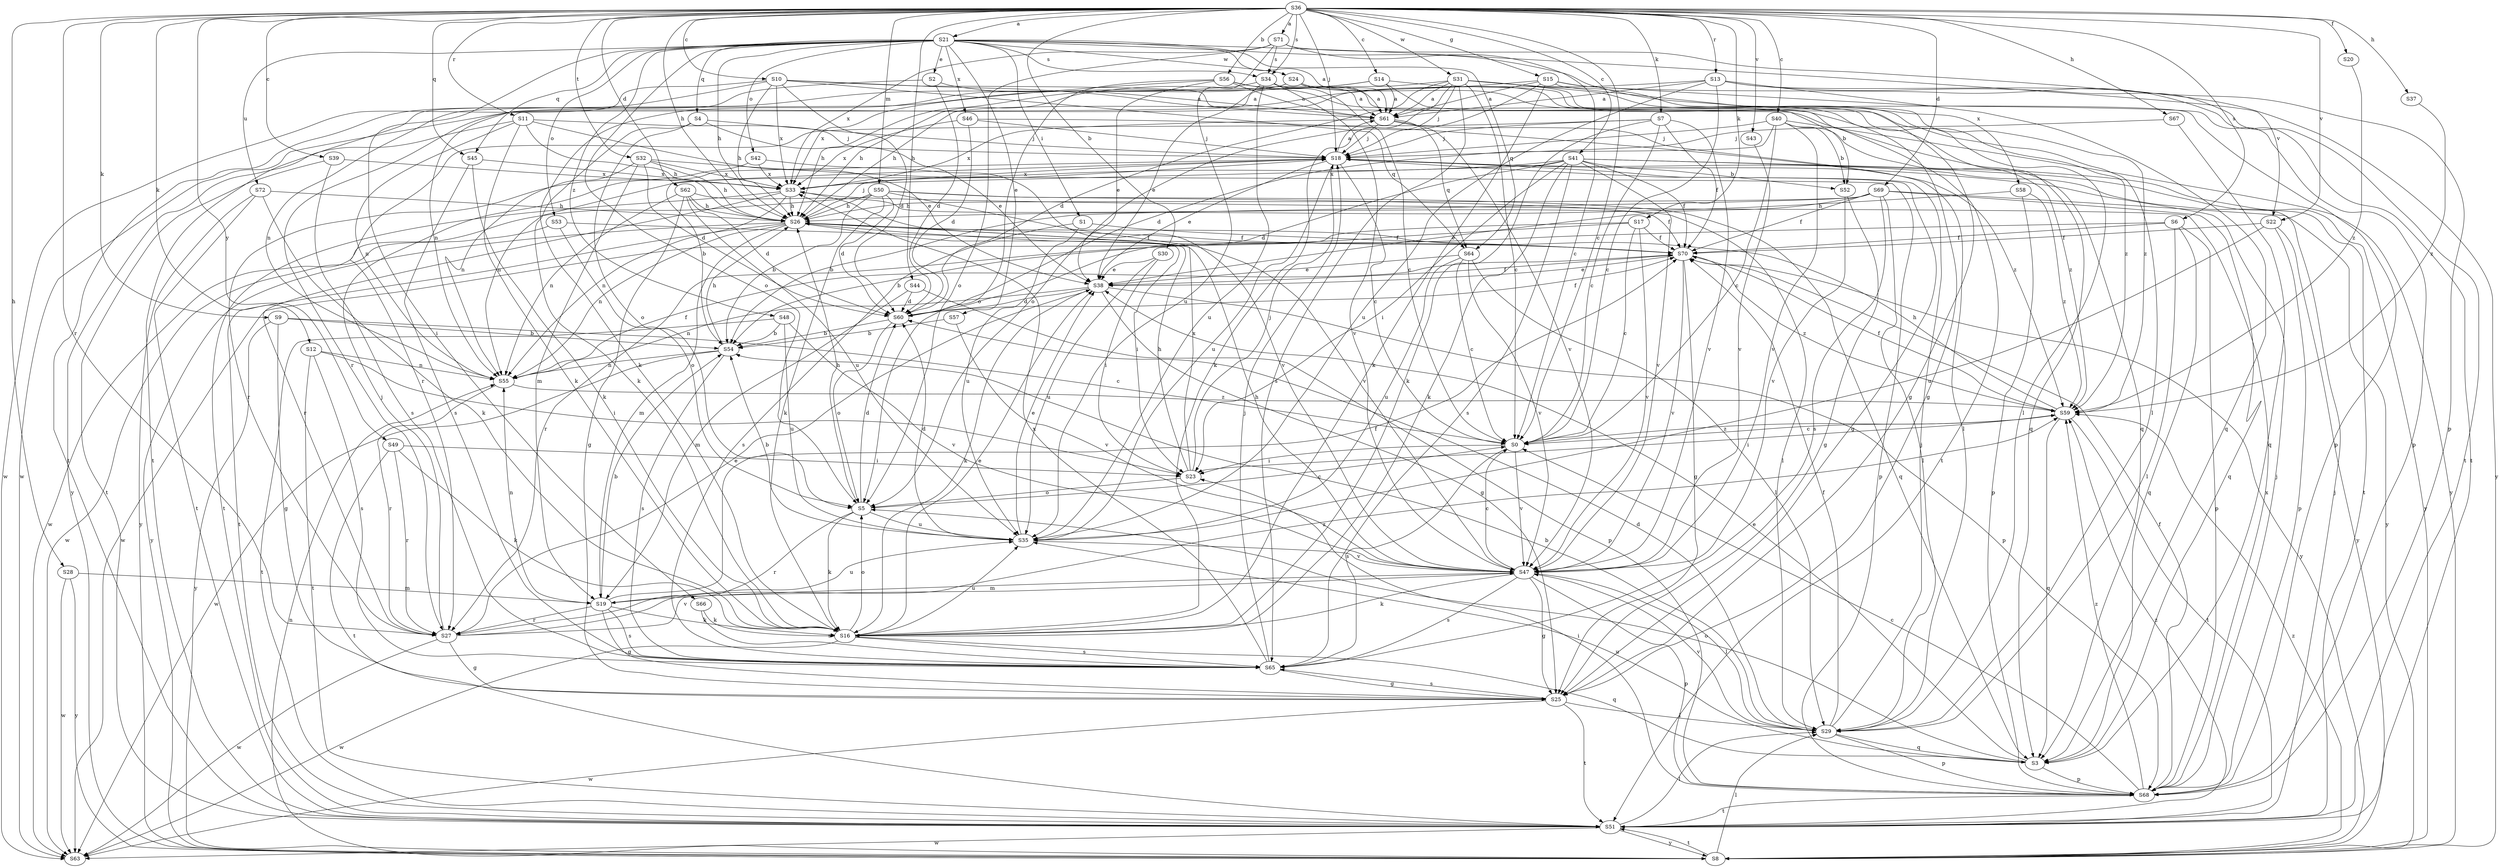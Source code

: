 strict digraph  {
S36;
S21;
S71;
S61;
S30;
S56;
S52;
S54;
S39;
S41;
S10;
S40;
S14;
S0;
S62;
S69;
S60;
S2;
S57;
S38;
S20;
S70;
S15;
S25;
S67;
S44;
S28;
S37;
S26;
S1;
S66;
S23;
S18;
S17;
S12;
S9;
S7;
S16;
S29;
S50;
S19;
S55;
S53;
S42;
S5;
S68;
S45;
S4;
S64;
S3;
S11;
S13;
S27;
S6;
S34;
S65;
S32;
S51;
S72;
S35;
S43;
S22;
S47;
S31;
S24;
S63;
S46;
S58;
S33;
S49;
S8;
S48;
S59;
S36 -> S21  [label=a];
S36 -> S71  [label=a];
S36 -> S30  [label=b];
S36 -> S56  [label=b];
S36 -> S39  [label=c];
S36 -> S41  [label=c];
S36 -> S10  [label=c];
S36 -> S40  [label=c];
S36 -> S14  [label=c];
S36 -> S0  [label=c];
S36 -> S62  [label=d];
S36 -> S69  [label=d];
S36 -> S20  [label=f];
S36 -> S15  [label=g];
S36 -> S67  [label=h];
S36 -> S44  [label=h];
S36 -> S28  [label=h];
S36 -> S37  [label=h];
S36 -> S26  [label=h];
S36 -> S18  [label=j];
S36 -> S17  [label=k];
S36 -> S12  [label=k];
S36 -> S9  [label=k];
S36 -> S7  [label=k];
S36 -> S50  [label=m];
S36 -> S45  [label=q];
S36 -> S11  [label=r];
S36 -> S13  [label=r];
S36 -> S27  [label=r];
S36 -> S6  [label=s];
S36 -> S34  [label=s];
S36 -> S32  [label=t];
S36 -> S43  [label=v];
S36 -> S22  [label=v];
S36 -> S31  [label=w];
S36 -> S49  [label=y];
S21 -> S61  [label=a];
S21 -> S2  [label=e];
S21 -> S57  [label=e];
S21 -> S26  [label=h];
S21 -> S1  [label=i];
S21 -> S66  [label=i];
S21 -> S53  [label=o];
S21 -> S42  [label=o];
S21 -> S5  [label=o];
S21 -> S45  [label=q];
S21 -> S4  [label=q];
S21 -> S64  [label=q];
S21 -> S34  [label=s];
S21 -> S72  [label=u];
S21 -> S22  [label=v];
S21 -> S24  [label=w];
S21 -> S46  [label=x];
S21 -> S58  [label=x];
S21 -> S48  [label=z];
S71 -> S0  [label=c];
S71 -> S5  [label=o];
S71 -> S68  [label=p];
S71 -> S34  [label=s];
S71 -> S35  [label=u];
S71 -> S33  [label=x];
S61 -> S18  [label=j];
S61 -> S29  [label=l];
S61 -> S64  [label=q];
S61 -> S47  [label=v];
S61 -> S33  [label=x];
S30 -> S38  [label=e];
S30 -> S23  [label=i];
S30 -> S35  [label=u];
S56 -> S61  [label=a];
S56 -> S52  [label=b];
S56 -> S38  [label=e];
S56 -> S5  [label=o];
S56 -> S51  [label=t];
S56 -> S33  [label=x];
S52 -> S25  [label=g];
S52 -> S47  [label=v];
S54 -> S26  [label=h];
S54 -> S55  [label=n];
S54 -> S65  [label=s];
S54 -> S63  [label=w];
S39 -> S65  [label=s];
S39 -> S51  [label=t];
S39 -> S33  [label=x];
S41 -> S52  [label=b];
S41 -> S60  [label=d];
S41 -> S70  [label=f];
S41 -> S23  [label=i];
S41 -> S16  [label=k];
S41 -> S55  [label=n];
S41 -> S65  [label=s];
S41 -> S51  [label=t];
S41 -> S47  [label=v];
S41 -> S33  [label=x];
S41 -> S8  [label=y];
S10 -> S61  [label=a];
S10 -> S60  [label=d];
S10 -> S26  [label=h];
S10 -> S64  [label=q];
S10 -> S3  [label=q];
S10 -> S51  [label=t];
S10 -> S63  [label=w];
S10 -> S33  [label=x];
S40 -> S52  [label=b];
S40 -> S0  [label=c];
S40 -> S60  [label=d];
S40 -> S18  [label=j];
S40 -> S47  [label=v];
S40 -> S8  [label=y];
S40 -> S59  [label=z];
S14 -> S61  [label=a];
S14 -> S25  [label=g];
S14 -> S26  [label=h];
S14 -> S55  [label=n];
S14 -> S59  [label=z];
S0 -> S23  [label=i];
S0 -> S65  [label=s];
S0 -> S47  [label=v];
S0 -> S59  [label=z];
S62 -> S60  [label=d];
S62 -> S25  [label=g];
S62 -> S26  [label=h];
S62 -> S29  [label=l];
S62 -> S55  [label=n];
S62 -> S35  [label=u];
S69 -> S54  [label=b];
S69 -> S38  [label=e];
S69 -> S70  [label=f];
S69 -> S26  [label=h];
S69 -> S29  [label=l];
S69 -> S3  [label=q];
S69 -> S65  [label=s];
S69 -> S8  [label=y];
S60 -> S54  [label=b];
S60 -> S70  [label=f];
S60 -> S5  [label=o];
S2 -> S61  [label=a];
S2 -> S60  [label=d];
S2 -> S51  [label=t];
S57 -> S54  [label=b];
S57 -> S47  [label=v];
S38 -> S60  [label=d];
S38 -> S70  [label=f];
S38 -> S25  [label=g];
S38 -> S16  [label=k];
S38 -> S55  [label=n];
S38 -> S68  [label=p];
S20 -> S59  [label=z];
S70 -> S38  [label=e];
S70 -> S25  [label=g];
S70 -> S47  [label=v];
S70 -> S8  [label=y];
S70 -> S59  [label=z];
S15 -> S61  [label=a];
S15 -> S26  [label=h];
S15 -> S16  [label=k];
S15 -> S5  [label=o];
S15 -> S68  [label=p];
S15 -> S51  [label=t];
S15 -> S59  [label=z];
S25 -> S29  [label=l];
S25 -> S65  [label=s];
S25 -> S51  [label=t];
S25 -> S63  [label=w];
S67 -> S18  [label=j];
S67 -> S3  [label=q];
S44 -> S60  [label=d];
S44 -> S19  [label=m];
S44 -> S68  [label=p];
S28 -> S19  [label=m];
S28 -> S63  [label=w];
S28 -> S8  [label=y];
S37 -> S59  [label=z];
S26 -> S70  [label=f];
S26 -> S23  [label=i];
S26 -> S18  [label=j];
S26 -> S19  [label=m];
S26 -> S55  [label=n];
S26 -> S51  [label=t];
S26 -> S8  [label=y];
S1 -> S70  [label=f];
S1 -> S65  [label=s];
S1 -> S35  [label=u];
S66 -> S16  [label=k];
S66 -> S65  [label=s];
S23 -> S26  [label=h];
S23 -> S18  [label=j];
S23 -> S5  [label=o];
S23 -> S33  [label=x];
S18 -> S61  [label=a];
S18 -> S54  [label=b];
S18 -> S0  [label=c];
S18 -> S38  [label=e];
S18 -> S25  [label=g];
S18 -> S35  [label=u];
S18 -> S33  [label=x];
S17 -> S54  [label=b];
S17 -> S0  [label=c];
S17 -> S70  [label=f];
S17 -> S47  [label=v];
S17 -> S63  [label=w];
S12 -> S23  [label=i];
S12 -> S55  [label=n];
S12 -> S65  [label=s];
S12 -> S51  [label=t];
S9 -> S54  [label=b];
S9 -> S0  [label=c];
S9 -> S25  [label=g];
S9 -> S8  [label=y];
S7 -> S0  [label=c];
S7 -> S70  [label=f];
S7 -> S18  [label=j];
S7 -> S16  [label=k];
S7 -> S27  [label=r];
S7 -> S47  [label=v];
S16 -> S38  [label=e];
S16 -> S5  [label=o];
S16 -> S3  [label=q];
S16 -> S65  [label=s];
S16 -> S35  [label=u];
S16 -> S63  [label=w];
S29 -> S54  [label=b];
S29 -> S60  [label=d];
S29 -> S70  [label=f];
S29 -> S18  [label=j];
S29 -> S68  [label=p];
S29 -> S3  [label=q];
S29 -> S47  [label=v];
S50 -> S54  [label=b];
S50 -> S60  [label=d];
S50 -> S70  [label=f];
S50 -> S26  [label=h];
S50 -> S16  [label=k];
S50 -> S3  [label=q];
S50 -> S47  [label=v];
S50 -> S63  [label=w];
S19 -> S54  [label=b];
S19 -> S70  [label=f];
S19 -> S25  [label=g];
S19 -> S16  [label=k];
S19 -> S55  [label=n];
S19 -> S27  [label=r];
S19 -> S65  [label=s];
S19 -> S35  [label=u];
S55 -> S70  [label=f];
S55 -> S27  [label=r];
S55 -> S59  [label=z];
S53 -> S70  [label=f];
S53 -> S5  [label=o];
S53 -> S63  [label=w];
S42 -> S27  [label=r];
S42 -> S47  [label=v];
S42 -> S33  [label=x];
S5 -> S0  [label=c];
S5 -> S60  [label=d];
S5 -> S26  [label=h];
S5 -> S16  [label=k];
S5 -> S27  [label=r];
S5 -> S35  [label=u];
S68 -> S0  [label=c];
S68 -> S70  [label=f];
S68 -> S23  [label=i];
S68 -> S18  [label=j];
S68 -> S51  [label=t];
S68 -> S33  [label=x];
S68 -> S59  [label=z];
S45 -> S16  [label=k];
S45 -> S65  [label=s];
S45 -> S33  [label=x];
S4 -> S38  [label=e];
S4 -> S18  [label=j];
S4 -> S16  [label=k];
S4 -> S5  [label=o];
S64 -> S0  [label=c];
S64 -> S38  [label=e];
S64 -> S29  [label=l];
S64 -> S35  [label=u];
S64 -> S47  [label=v];
S3 -> S38  [label=e];
S3 -> S5  [label=o];
S3 -> S68  [label=p];
S3 -> S35  [label=u];
S11 -> S38  [label=e];
S11 -> S26  [label=h];
S11 -> S18  [label=j];
S11 -> S16  [label=k];
S11 -> S55  [label=n];
S11 -> S8  [label=y];
S13 -> S61  [label=a];
S13 -> S0  [label=c];
S13 -> S3  [label=q];
S13 -> S51  [label=t];
S13 -> S35  [label=u];
S13 -> S63  [label=w];
S13 -> S8  [label=y];
S27 -> S38  [label=e];
S27 -> S25  [label=g];
S27 -> S18  [label=j];
S27 -> S47  [label=v];
S27 -> S63  [label=w];
S27 -> S59  [label=z];
S6 -> S70  [label=f];
S6 -> S29  [label=l];
S6 -> S68  [label=p];
S6 -> S3  [label=q];
S6 -> S27  [label=r];
S34 -> S61  [label=a];
S34 -> S0  [label=c];
S34 -> S38  [label=e];
S34 -> S55  [label=n];
S34 -> S35  [label=u];
S34 -> S47  [label=v];
S65 -> S25  [label=g];
S65 -> S18  [label=j];
S65 -> S33  [label=x];
S32 -> S60  [label=d];
S32 -> S26  [label=h];
S32 -> S19  [label=m];
S32 -> S55  [label=n];
S32 -> S68  [label=p];
S32 -> S33  [label=x];
S51 -> S18  [label=j];
S51 -> S29  [label=l];
S51 -> S63  [label=w];
S51 -> S8  [label=y];
S51 -> S59  [label=z];
S72 -> S26  [label=h];
S72 -> S16  [label=k];
S72 -> S51  [label=t];
S72 -> S8  [label=y];
S35 -> S54  [label=b];
S35 -> S60  [label=d];
S35 -> S38  [label=e];
S35 -> S47  [label=v];
S43 -> S47  [label=v];
S22 -> S70  [label=f];
S22 -> S68  [label=p];
S22 -> S35  [label=u];
S22 -> S8  [label=y];
S47 -> S0  [label=c];
S47 -> S25  [label=g];
S47 -> S26  [label=h];
S47 -> S16  [label=k];
S47 -> S29  [label=l];
S47 -> S19  [label=m];
S47 -> S68  [label=p];
S47 -> S65  [label=s];
S31 -> S61  [label=a];
S31 -> S0  [label=c];
S31 -> S60  [label=d];
S31 -> S25  [label=g];
S31 -> S18  [label=j];
S31 -> S16  [label=k];
S31 -> S29  [label=l];
S31 -> S68  [label=p];
S31 -> S27  [label=r];
S31 -> S65  [label=s];
S24 -> S61  [label=a];
S24 -> S26  [label=h];
S24 -> S16  [label=k];
S24 -> S29  [label=l];
S24 -> S3  [label=q];
S46 -> S60  [label=d];
S46 -> S18  [label=j];
S46 -> S33  [label=x];
S46 -> S59  [label=z];
S58 -> S26  [label=h];
S58 -> S68  [label=p];
S58 -> S59  [label=z];
S33 -> S26  [label=h];
S33 -> S55  [label=n];
S33 -> S27  [label=r];
S33 -> S51  [label=t];
S49 -> S23  [label=i];
S49 -> S16  [label=k];
S49 -> S27  [label=r];
S49 -> S51  [label=t];
S8 -> S29  [label=l];
S8 -> S55  [label=n];
S8 -> S51  [label=t];
S8 -> S59  [label=z];
S48 -> S54  [label=b];
S48 -> S51  [label=t];
S48 -> S35  [label=u];
S48 -> S47  [label=v];
S59 -> S0  [label=c];
S59 -> S70  [label=f];
S59 -> S26  [label=h];
S59 -> S23  [label=i];
S59 -> S3  [label=q];
S59 -> S51  [label=t];
}
